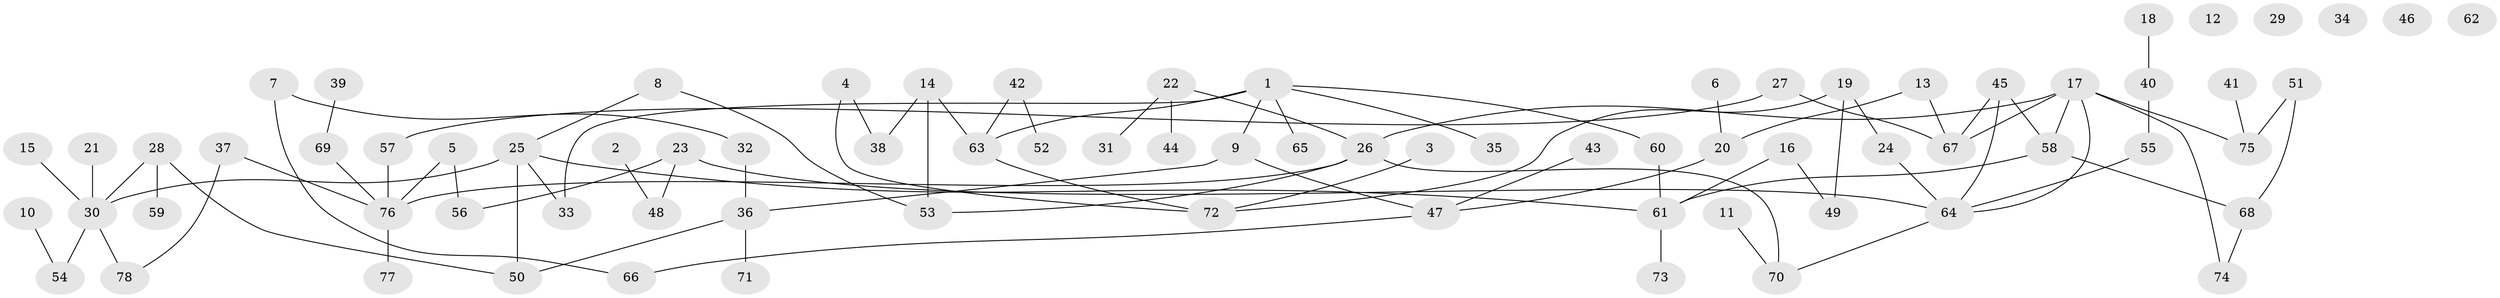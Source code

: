 // coarse degree distribution, {1: 0.41025641025641024, 0: 0.1282051282051282, 2: 0.20512820512820512, 8: 0.05128205128205128, 4: 0.07692307692307693, 6: 0.02564102564102564, 3: 0.07692307692307693, 5: 0.02564102564102564}
// Generated by graph-tools (version 1.1) at 2025/42/03/04/25 21:42:53]
// undirected, 78 vertices, 90 edges
graph export_dot {
graph [start="1"]
  node [color=gray90,style=filled];
  1;
  2;
  3;
  4;
  5;
  6;
  7;
  8;
  9;
  10;
  11;
  12;
  13;
  14;
  15;
  16;
  17;
  18;
  19;
  20;
  21;
  22;
  23;
  24;
  25;
  26;
  27;
  28;
  29;
  30;
  31;
  32;
  33;
  34;
  35;
  36;
  37;
  38;
  39;
  40;
  41;
  42;
  43;
  44;
  45;
  46;
  47;
  48;
  49;
  50;
  51;
  52;
  53;
  54;
  55;
  56;
  57;
  58;
  59;
  60;
  61;
  62;
  63;
  64;
  65;
  66;
  67;
  68;
  69;
  70;
  71;
  72;
  73;
  74;
  75;
  76;
  77;
  78;
  1 -- 9;
  1 -- 33;
  1 -- 35;
  1 -- 60;
  1 -- 63;
  1 -- 65;
  2 -- 48;
  3 -- 72;
  4 -- 38;
  4 -- 72;
  5 -- 56;
  5 -- 76;
  6 -- 20;
  7 -- 32;
  7 -- 66;
  8 -- 25;
  8 -- 53;
  9 -- 36;
  9 -- 47;
  10 -- 54;
  11 -- 70;
  13 -- 20;
  13 -- 67;
  14 -- 38;
  14 -- 53;
  14 -- 63;
  15 -- 30;
  16 -- 49;
  16 -- 61;
  17 -- 26;
  17 -- 58;
  17 -- 64;
  17 -- 67;
  17 -- 74;
  17 -- 75;
  18 -- 40;
  19 -- 24;
  19 -- 49;
  19 -- 72;
  20 -- 47;
  21 -- 30;
  22 -- 26;
  22 -- 31;
  22 -- 44;
  23 -- 48;
  23 -- 56;
  23 -- 64;
  24 -- 64;
  25 -- 30;
  25 -- 33;
  25 -- 50;
  25 -- 61;
  26 -- 53;
  26 -- 70;
  26 -- 76;
  27 -- 57;
  27 -- 67;
  28 -- 30;
  28 -- 50;
  28 -- 59;
  30 -- 54;
  30 -- 78;
  32 -- 36;
  36 -- 50;
  36 -- 71;
  37 -- 76;
  37 -- 78;
  39 -- 69;
  40 -- 55;
  41 -- 75;
  42 -- 52;
  42 -- 63;
  43 -- 47;
  45 -- 58;
  45 -- 64;
  45 -- 67;
  47 -- 66;
  51 -- 68;
  51 -- 75;
  55 -- 64;
  57 -- 76;
  58 -- 61;
  58 -- 68;
  60 -- 61;
  61 -- 73;
  63 -- 72;
  64 -- 70;
  68 -- 74;
  69 -- 76;
  76 -- 77;
}
